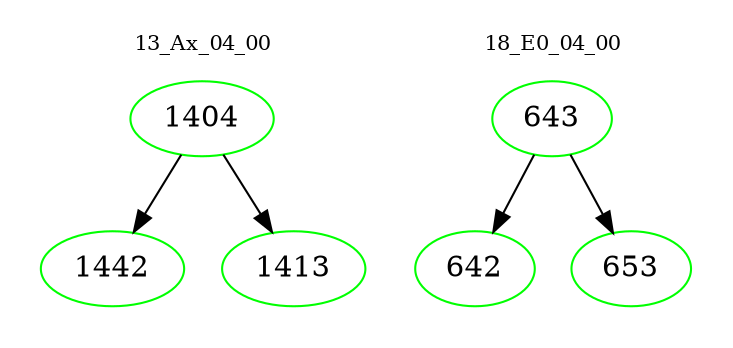 digraph{
subgraph cluster_0 {
color = white
label = "13_Ax_04_00";
fontsize=10;
T0_1404 [label="1404", color="green"]
T0_1404 -> T0_1442 [color="black"]
T0_1442 [label="1442", color="green"]
T0_1404 -> T0_1413 [color="black"]
T0_1413 [label="1413", color="green"]
}
subgraph cluster_1 {
color = white
label = "18_E0_04_00";
fontsize=10;
T1_643 [label="643", color="green"]
T1_643 -> T1_642 [color="black"]
T1_642 [label="642", color="green"]
T1_643 -> T1_653 [color="black"]
T1_653 [label="653", color="green"]
}
}
